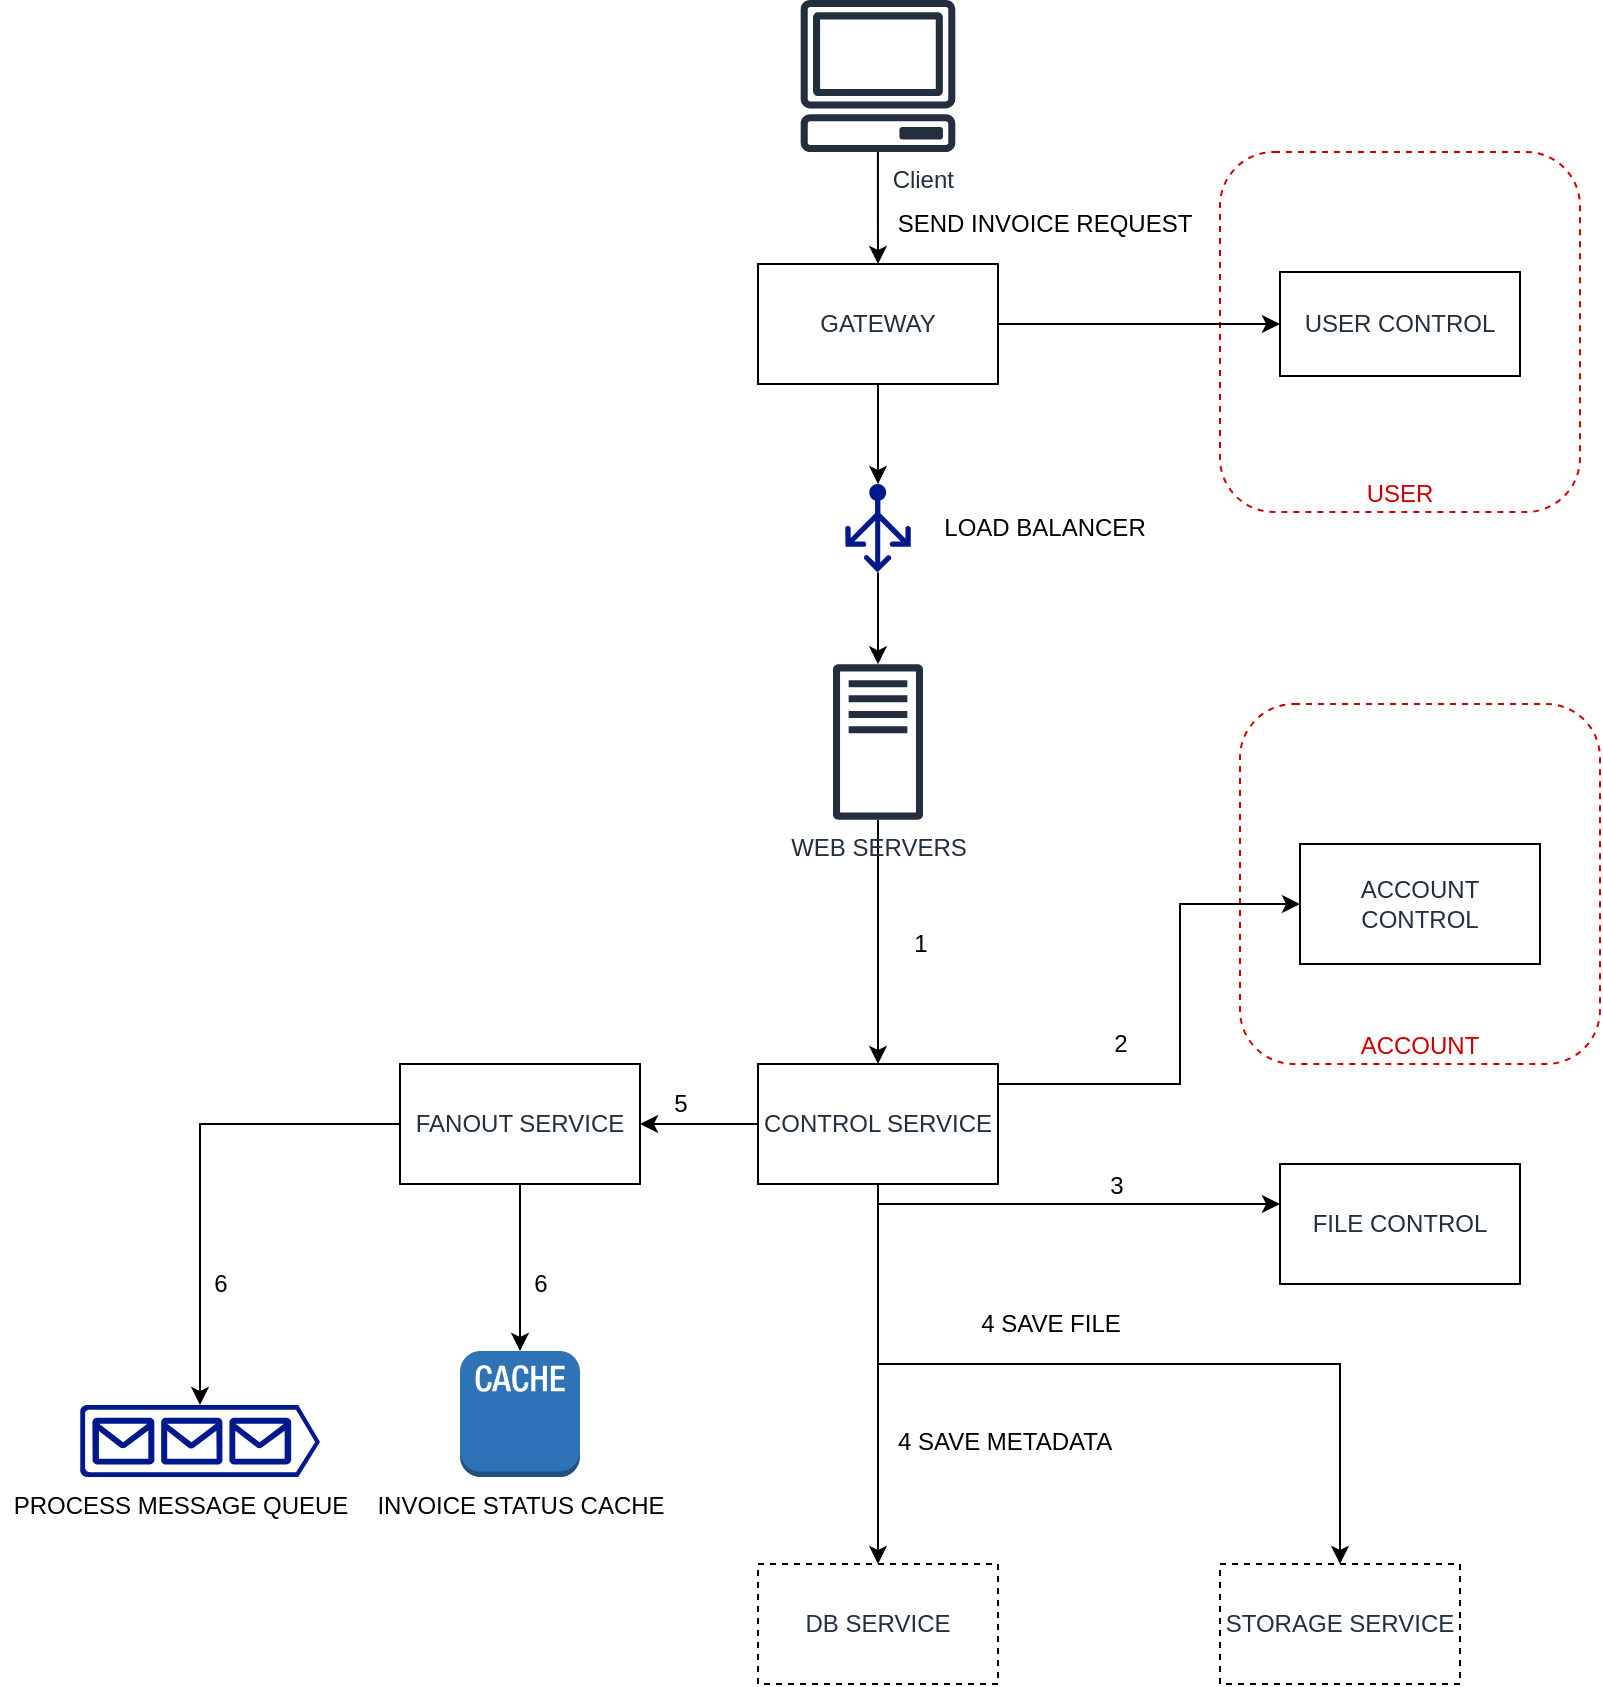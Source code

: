 <mxfile version="14.8.4" type="device"><diagram id="HmfbjTcSVrsu-pOPq0Ie" name="Page-1"><mxGraphModel dx="1165" dy="1053" grid="1" gridSize="10" guides="1" tooltips="1" connect="1" arrows="1" fold="1" page="1" pageScale="1" pageWidth="850" pageHeight="1100" math="0" shadow="0"><root><mxCell id="0"/><mxCell id="1" parent="0"/><mxCell id="KCQRLW91igwachDJutya-138" value="ACCOUNT" style="rounded=1;whiteSpace=wrap;html=1;fillColor=#ffffff;verticalAlign=bottom;dashed=1;strokeColor=#CC0000;fontColor=#CC0000;" vertex="1" parent="1"><mxGeometry x="1473" y="380" width="180" height="180" as="geometry"/></mxCell><mxCell id="KCQRLW91igwachDJutya-137" value="USER" style="rounded=1;whiteSpace=wrap;html=1;fillColor=#ffffff;verticalAlign=bottom;dashed=1;strokeColor=#CC0000;fontColor=#CC0000;" vertex="1" parent="1"><mxGeometry x="1463" y="104" width="180" height="180" as="geometry"/></mxCell><mxCell id="KCQRLW91igwachDJutya-81" value="" style="edgeStyle=orthogonalEdgeStyle;rounded=0;orthogonalLoop=1;jettySize=auto;html=1;" edge="1" parent="1" source="KCQRLW91igwachDJutya-82" target="KCQRLW91igwachDJutya-94"><mxGeometry relative="1" as="geometry"/></mxCell><mxCell id="KCQRLW91igwachDJutya-82" value="WEB SERVERS" style="outlineConnect=0;fontColor=#232F3E;gradientColor=none;fillColor=#232F3E;strokeColor=none;dashed=0;verticalLabelPosition=bottom;verticalAlign=top;align=center;html=1;fontSize=12;fontStyle=0;aspect=fixed;pointerEvents=1;shape=mxgraph.aws4.traditional_server;" vertex="1" parent="1"><mxGeometry x="1269.5" y="360" width="45" height="78" as="geometry"/></mxCell><mxCell id="KCQRLW91igwachDJutya-83" value="" style="edgeStyle=orthogonalEdgeStyle;rounded=0;orthogonalLoop=1;jettySize=auto;html=1;" edge="1" parent="1" source="KCQRLW91igwachDJutya-84" target="KCQRLW91igwachDJutya-86"><mxGeometry relative="1" as="geometry"/></mxCell><mxCell id="KCQRLW91igwachDJutya-84" value="Client" style="outlineConnect=0;fontColor=#232F3E;gradientColor=none;fillColor=#232F3E;strokeColor=none;dashed=0;verticalLabelPosition=bottom;verticalAlign=top;align=right;html=1;fontSize=12;fontStyle=0;aspect=fixed;pointerEvents=1;shape=mxgraph.aws4.client;" vertex="1" parent="1"><mxGeometry x="1253" y="28" width="78" height="76" as="geometry"/></mxCell><mxCell id="KCQRLW91igwachDJutya-116" value="" style="edgeStyle=orthogonalEdgeStyle;rounded=0;orthogonalLoop=1;jettySize=auto;html=1;" edge="1" parent="1" source="KCQRLW91igwachDJutya-86" target="KCQRLW91igwachDJutya-115"><mxGeometry relative="1" as="geometry"/></mxCell><mxCell id="KCQRLW91igwachDJutya-86" value="GATEWAY" style="whiteSpace=wrap;html=1;dashed=0;fontColor=#232F3E;fontStyle=0;verticalAlign=middle;" vertex="1" parent="1"><mxGeometry x="1232" y="160" width="120" height="60" as="geometry"/></mxCell><mxCell id="KCQRLW91igwachDJutya-90" value="" style="edgeStyle=orthogonalEdgeStyle;rounded=0;orthogonalLoop=1;jettySize=auto;html=1;exitX=1;exitY=0.5;exitDx=0;exitDy=0;" edge="1" parent="1" source="KCQRLW91igwachDJutya-86" target="KCQRLW91igwachDJutya-96"><mxGeometry relative="1" as="geometry"/></mxCell><mxCell id="KCQRLW91igwachDJutya-92" value="" style="edgeStyle=orthogonalEdgeStyle;rounded=0;orthogonalLoop=1;jettySize=auto;html=1;" edge="1" parent="1" source="KCQRLW91igwachDJutya-94" target="KCQRLW91igwachDJutya-104"><mxGeometry relative="1" as="geometry"/></mxCell><mxCell id="KCQRLW91igwachDJutya-93" style="edgeStyle=orthogonalEdgeStyle;rounded=0;orthogonalLoop=1;jettySize=auto;html=1;entryX=0.5;entryY=0;entryDx=0;entryDy=0;" edge="1" parent="1" source="KCQRLW91igwachDJutya-94" target="KCQRLW91igwachDJutya-141"><mxGeometry relative="1" as="geometry"><mxPoint x="1472.0" y="741.575" as="targetPoint"/><Array as="points"><mxPoint x="1292" y="710"/><mxPoint x="1523" y="710"/></Array></mxGeometry></mxCell><mxCell id="KCQRLW91igwachDJutya-119" value="" style="edgeStyle=orthogonalEdgeStyle;rounded=0;orthogonalLoop=1;jettySize=auto;html=1;" edge="1" parent="1" source="KCQRLW91igwachDJutya-94" target="KCQRLW91igwachDJutya-98"><mxGeometry relative="1" as="geometry"><Array as="points"><mxPoint x="1463" y="630"/><mxPoint x="1463" y="630"/></Array></mxGeometry></mxCell><mxCell id="KCQRLW91igwachDJutya-127" style="edgeStyle=orthogonalEdgeStyle;rounded=0;orthogonalLoop=1;jettySize=auto;html=1;entryX=0.5;entryY=0;entryDx=0;entryDy=0;" edge="1" parent="1" source="KCQRLW91igwachDJutya-94" target="KCQRLW91igwachDJutya-126"><mxGeometry relative="1" as="geometry"/></mxCell><mxCell id="KCQRLW91igwachDJutya-134" value="" style="edgeStyle=orthogonalEdgeStyle;rounded=0;orthogonalLoop=1;jettySize=auto;html=1;" edge="1" parent="1" source="KCQRLW91igwachDJutya-94" target="KCQRLW91igwachDJutya-133"><mxGeometry relative="1" as="geometry"><Array as="points"><mxPoint x="1443" y="570"/><mxPoint x="1443" y="480"/></Array></mxGeometry></mxCell><mxCell id="KCQRLW91igwachDJutya-94" value="CONTROL SERVICE" style="whiteSpace=wrap;html=1;dashed=0;fontColor=#232F3E;fontStyle=0;verticalAlign=middle;" vertex="1" parent="1"><mxGeometry x="1232" y="560" width="120" height="60" as="geometry"/></mxCell><mxCell id="KCQRLW91igwachDJutya-96" value="USER CONTROL " style="whiteSpace=wrap;html=1;dashed=0;fontColor=#232F3E;fontStyle=0;verticalAlign=middle;" vertex="1" parent="1"><mxGeometry x="1493" y="164" width="120" height="52" as="geometry"/></mxCell><mxCell id="KCQRLW91igwachDJutya-98" value="FILE CONTROL " style="whiteSpace=wrap;html=1;dashed=0;fontColor=#232F3E;fontStyle=0;verticalAlign=middle;" vertex="1" parent="1"><mxGeometry x="1493" y="610" width="120" height="60" as="geometry"/></mxCell><mxCell id="KCQRLW91igwachDJutya-101" value="SEND INVOICE REQUEST" style="text;html=1;align=center;verticalAlign=middle;resizable=0;points=[];autosize=1;strokeColor=none;" vertex="1" parent="1"><mxGeometry x="1294.5" y="130" width="160" height="20" as="geometry"/></mxCell><mxCell id="KCQRLW91igwachDJutya-102" value="" style="edgeStyle=orthogonalEdgeStyle;rounded=0;orthogonalLoop=1;jettySize=auto;html=1;" edge="1" parent="1" source="KCQRLW91igwachDJutya-104" target="KCQRLW91igwachDJutya-105"><mxGeometry relative="1" as="geometry"/></mxCell><mxCell id="KCQRLW91igwachDJutya-103" style="edgeStyle=orthogonalEdgeStyle;rounded=0;orthogonalLoop=1;jettySize=auto;html=1;" edge="1" parent="1" source="KCQRLW91igwachDJutya-104" target="KCQRLW91igwachDJutya-106"><mxGeometry relative="1" as="geometry"/></mxCell><mxCell id="KCQRLW91igwachDJutya-104" value="FANOUT SERVICE" style="whiteSpace=wrap;html=1;dashed=0;fontColor=#232F3E;fontStyle=0;verticalAlign=middle;" vertex="1" parent="1"><mxGeometry x="1053" y="560" width="120" height="60" as="geometry"/></mxCell><mxCell id="KCQRLW91igwachDJutya-105" value="" style="aspect=fixed;pointerEvents=1;shadow=0;dashed=0;html=1;strokeColor=none;labelPosition=center;verticalLabelPosition=bottom;verticalAlign=top;align=center;fillColor=#00188D;shape=mxgraph.azure.queue_generic" vertex="1" parent="1"><mxGeometry x="893" y="730.5" width="120" height="36" as="geometry"/></mxCell><mxCell id="KCQRLW91igwachDJutya-106" value="INVOICE STATUS CACHE" style="outlineConnect=0;dashed=0;verticalLabelPosition=bottom;verticalAlign=top;align=center;html=1;shape=mxgraph.aws3.cache_node;fillColor=#2E73B8;gradientColor=none;strokeColor=#000000;" vertex="1" parent="1"><mxGeometry x="1083" y="703.5" width="60" height="63" as="geometry"/></mxCell><mxCell id="KCQRLW91igwachDJutya-107" value="PROCESS MESSAGE QUEUE" style="text;html=1;align=center;verticalAlign=middle;resizable=0;points=[];autosize=1;strokeColor=none;" vertex="1" parent="1"><mxGeometry x="853" y="770.5" width="180" height="20" as="geometry"/></mxCell><mxCell id="KCQRLW91igwachDJutya-111" value="4 SAVE FILE" style="text;html=1;align=center;verticalAlign=middle;resizable=0;points=[];autosize=1;strokeColor=none;" vertex="1" parent="1"><mxGeometry x="1333" y="680" width="90" height="20" as="geometry"/></mxCell><mxCell id="KCQRLW91igwachDJutya-117" value="" style="edgeStyle=orthogonalEdgeStyle;rounded=0;orthogonalLoop=1;jettySize=auto;html=1;" edge="1" parent="1" source="KCQRLW91igwachDJutya-115" target="KCQRLW91igwachDJutya-82"><mxGeometry relative="1" as="geometry"/></mxCell><mxCell id="KCQRLW91igwachDJutya-115" value="" style="aspect=fixed;pointerEvents=1;shadow=0;dashed=0;html=1;labelPosition=center;verticalLabelPosition=bottom;verticalAlign=top;align=center;fillColor=#00188D;shape=mxgraph.azure.load_balancer_generic;strokeColor=none;" vertex="1" parent="1"><mxGeometry x="1275.62" y="270" width="32.76" height="44.27" as="geometry"/></mxCell><mxCell id="KCQRLW91igwachDJutya-118" value="LOAD BALANCER" style="text;html=1;align=center;verticalAlign=middle;resizable=0;points=[];autosize=1;strokeColor=none;" vertex="1" parent="1"><mxGeometry x="1314.5" y="282.13" width="120" height="20" as="geometry"/></mxCell><mxCell id="KCQRLW91igwachDJutya-120" value="1" style="text;html=1;align=center;verticalAlign=middle;resizable=0;points=[];autosize=1;strokeColor=none;" vertex="1" parent="1"><mxGeometry x="1303" y="490" width="20" height="20" as="geometry"/></mxCell><mxCell id="KCQRLW91igwachDJutya-126" value="DB SERVICE" style="whiteSpace=wrap;html=1;dashed=1;fontColor=#232F3E;fontStyle=0;verticalAlign=middle;" vertex="1" parent="1"><mxGeometry x="1232" y="810" width="120" height="60" as="geometry"/></mxCell><mxCell id="KCQRLW91igwachDJutya-128" value="4 SAVE METADATA" style="text;html=1;align=center;verticalAlign=middle;resizable=0;points=[];autosize=1;strokeColor=none;" vertex="1" parent="1"><mxGeometry x="1294.5" y="738.5" width="120" height="20" as="geometry"/></mxCell><mxCell id="KCQRLW91igwachDJutya-129" value="5" style="text;html=1;align=center;verticalAlign=middle;resizable=0;points=[];autosize=1;strokeColor=none;" vertex="1" parent="1"><mxGeometry x="1183" y="570" width="20" height="20" as="geometry"/></mxCell><mxCell id="KCQRLW91igwachDJutya-130" value="6" style="text;html=1;align=center;verticalAlign=middle;resizable=0;points=[];autosize=1;strokeColor=none;" vertex="1" parent="1"><mxGeometry x="1113" y="660" width="20" height="20" as="geometry"/></mxCell><mxCell id="KCQRLW91igwachDJutya-131" value="6" style="text;html=1;align=center;verticalAlign=middle;resizable=0;points=[];autosize=1;strokeColor=none;" vertex="1" parent="1"><mxGeometry x="953" y="660" width="20" height="20" as="geometry"/></mxCell><mxCell id="KCQRLW91igwachDJutya-133" value="ACCOUNT CONTROL" style="whiteSpace=wrap;html=1;dashed=0;fontColor=#232F3E;fontStyle=0;verticalAlign=middle;" vertex="1" parent="1"><mxGeometry x="1503" y="450" width="120" height="60" as="geometry"/></mxCell><mxCell id="KCQRLW91igwachDJutya-135" value="2" style="text;html=1;align=center;verticalAlign=middle;resizable=0;points=[];autosize=1;strokeColor=none;" vertex="1" parent="1"><mxGeometry x="1403" y="540" width="20" height="20" as="geometry"/></mxCell><mxCell id="KCQRLW91igwachDJutya-136" value="3" style="text;html=1;align=center;verticalAlign=middle;resizable=0;points=[];autosize=1;strokeColor=none;" vertex="1" parent="1"><mxGeometry x="1401" y="611" width="20" height="20" as="geometry"/></mxCell><mxCell id="KCQRLW91igwachDJutya-141" value="STORAGE SERVICE" style="whiteSpace=wrap;html=1;dashed=1;fontColor=#232F3E;fontStyle=0;verticalAlign=middle;" vertex="1" parent="1"><mxGeometry x="1463" y="810" width="120" height="60" as="geometry"/></mxCell></root></mxGraphModel></diagram></mxfile>